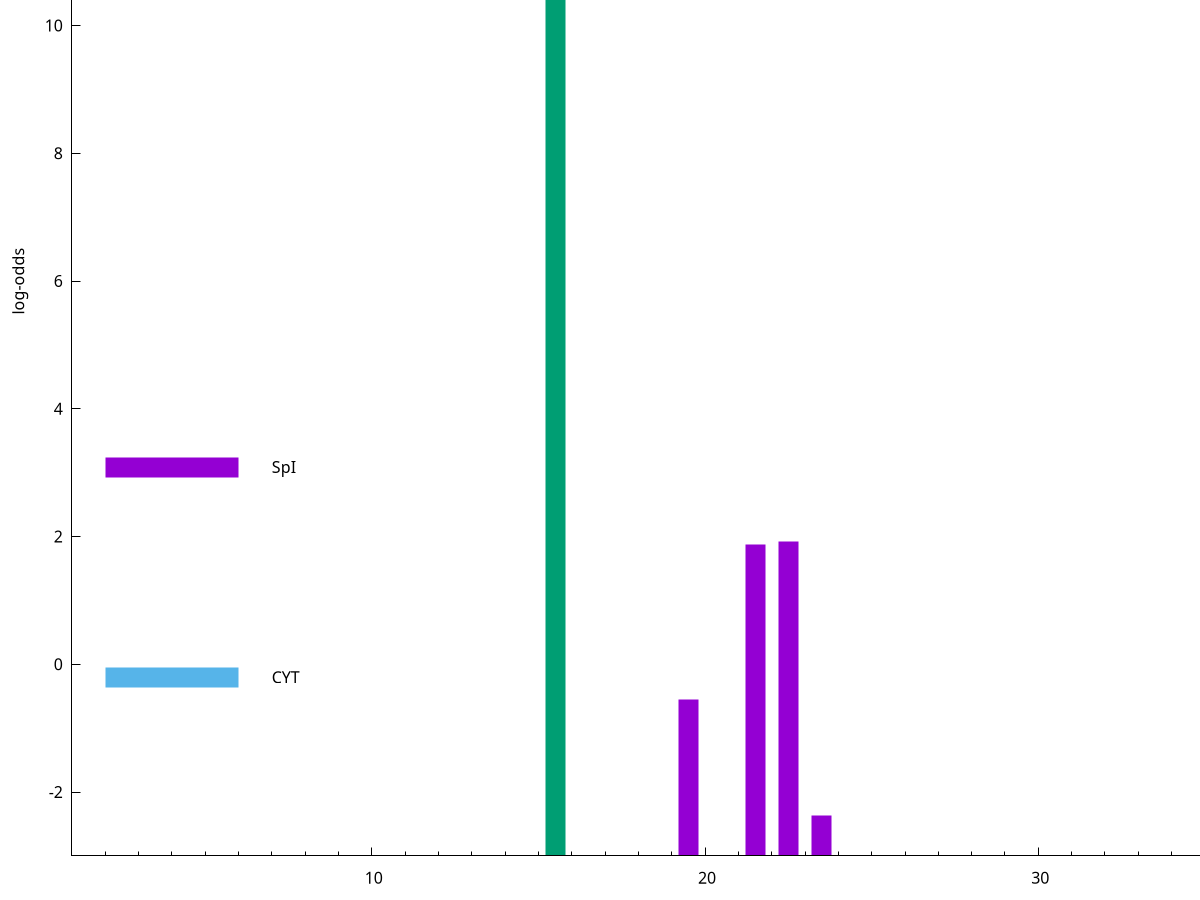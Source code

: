 set title "LipoP predictions for SRR4017825.gff"
set size 2., 1.4
set xrange [1:70] 
set mxtics 10
set yrange [-3:15]
set y2range [0:18]
set ylabel "log-odds"
set term postscript eps color solid "Helvetica" 30
set output "SRR4017825.gff55.eps"
set arrow from 2,13.608 to 6,13.608 nohead lt 2 lw 20
set label "SpII" at 7,13.608
set arrow from 2,3.08798 to 6,3.08798 nohead lt 1 lw 20
set label "SpI" at 7,3.08798
set arrow from 2,-0.200913 to 6,-0.200913 nohead lt 3 lw 20
set label "CYT" at 7,-0.200913
set arrow from 2,13.608 to 6,13.608 nohead lt 2 lw 20
set label "SpII" at 7,13.608
# NOTE: The scores below are the log-odds scores with the threshold
# NOTE: subtracted (a hack to make gnuplot make the histogram all
# NOTE: look nice).
plot "-" axes x1y2 title "" with impulses lt 2 lw 20, "-" axes x1y2 title "" with impulses lt 1 lw 20
15.500000 16.608000
e
22.500000 4.921670
21.500000 4.869520
19.500000 2.444689
23.500000 0.631900
e
exit
